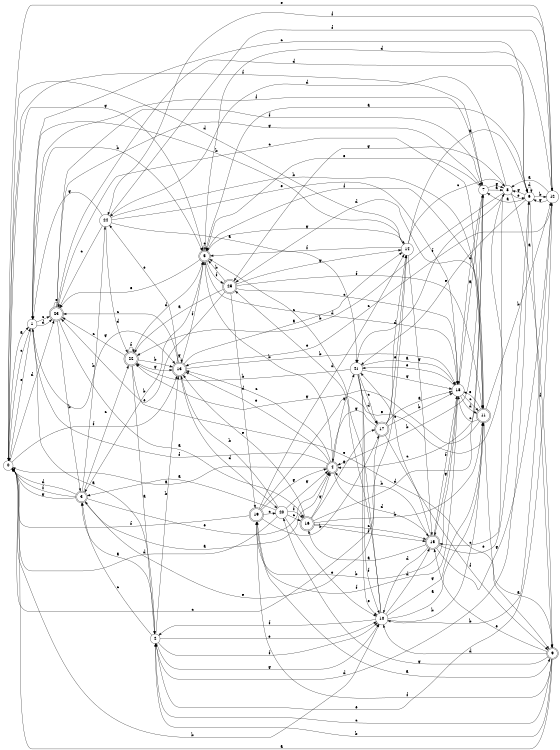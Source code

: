 digraph n21_1 {
__start0 [label="" shape="none"];

rankdir=LR;
size="8,5";

s0 [style="filled", color="black", fillcolor="white" shape="circle", label="0"];
s1 [style="filled", color="black", fillcolor="white" shape="circle", label="1"];
s2 [style="filled", color="black", fillcolor="white" shape="circle", label="2"];
s3 [style="rounded,filled", color="black", fillcolor="white" shape="doublecircle", label="3"];
s4 [style="rounded,filled", color="black", fillcolor="white" shape="doublecircle", label="4"];
s5 [style="rounded,filled", color="black", fillcolor="white" shape="doublecircle", label="5"];
s6 [style="filled", color="black", fillcolor="white" shape="circle", label="6"];
s7 [style="filled", color="black", fillcolor="white" shape="circle", label="7"];
s8 [style="filled", color="black", fillcolor="white" shape="circle", label="8"];
s9 [style="rounded,filled", color="black", fillcolor="white" shape="doublecircle", label="9"];
s10 [style="filled", color="black", fillcolor="white" shape="circle", label="10"];
s11 [style="rounded,filled", color="black", fillcolor="white" shape="doublecircle", label="11"];
s12 [style="filled", color="black", fillcolor="white" shape="circle", label="12"];
s13 [style="rounded,filled", color="black", fillcolor="white" shape="doublecircle", label="13"];
s14 [style="filled", color="black", fillcolor="white" shape="circle", label="14"];
s15 [style="rounded,filled", color="black", fillcolor="white" shape="doublecircle", label="15"];
s16 [style="rounded,filled", color="black", fillcolor="white" shape="doublecircle", label="16"];
s17 [style="rounded,filled", color="black", fillcolor="white" shape="doublecircle", label="17"];
s18 [style="filled", color="black", fillcolor="white" shape="circle", label="18"];
s19 [style="rounded,filled", color="black", fillcolor="white" shape="doublecircle", label="19"];
s20 [style="filled", color="black", fillcolor="white" shape="circle", label="20"];
s21 [style="filled", color="black", fillcolor="white" shape="circle", label="21"];
s22 [style="rounded,filled", color="black", fillcolor="white" shape="doublecircle", label="22"];
s23 [style="rounded,filled", color="black", fillcolor="white" shape="doublecircle", label="23"];
s24 [style="filled", color="black", fillcolor="white" shape="circle", label="24"];
s25 [style="rounded,filled", color="black", fillcolor="white" shape="doublecircle", label="25"];
s0 -> s1 [label="a"];
s0 -> s10 [label="b"];
s0 -> s1 [label="c"];
s0 -> s23 [label="d"];
s0 -> s12 [label="e"];
s0 -> s13 [label="f"];
s0 -> s5 [label="g"];
s1 -> s2 [label="a"];
s1 -> s5 [label="b"];
s1 -> s23 [label="c"];
s1 -> s23 [label="d"];
s1 -> s0 [label="e"];
s1 -> s7 [label="f"];
s1 -> s13 [label="g"];
s2 -> s3 [label="a"];
s2 -> s13 [label="b"];
s2 -> s3 [label="c"];
s2 -> s6 [label="d"];
s2 -> s10 [label="e"];
s2 -> s10 [label="f"];
s2 -> s10 [label="g"];
s3 -> s4 [label="a"];
s3 -> s24 [label="b"];
s3 -> s22 [label="c"];
s3 -> s0 [label="d"];
s3 -> s4 [label="e"];
s3 -> s0 [label="f"];
s3 -> s0 [label="g"];
s4 -> s0 [label="a"];
s4 -> s5 [label="b"];
s4 -> s13 [label="c"];
s4 -> s15 [label="d"];
s4 -> s13 [label="e"];
s4 -> s1 [label="f"];
s4 -> s21 [label="g"];
s5 -> s6 [label="a"];
s5 -> s3 [label="b"];
s5 -> s5 [label="c"];
s5 -> s18 [label="d"];
s5 -> s23 [label="e"];
s5 -> s25 [label="f"];
s5 -> s14 [label="g"];
s6 -> s7 [label="a"];
s6 -> s12 [label="b"];
s6 -> s1 [label="c"];
s6 -> s6 [label="d"];
s6 -> s21 [label="e"];
s6 -> s9 [label="f"];
s6 -> s8 [label="g"];
s7 -> s8 [label="a"];
s7 -> s4 [label="b"];
s7 -> s4 [label="c"];
s7 -> s18 [label="d"];
s7 -> s5 [label="e"];
s7 -> s0 [label="f"];
s7 -> s8 [label="g"];
s8 -> s9 [label="a"];
s8 -> s22 [label="b"];
s8 -> s15 [label="c"];
s8 -> s24 [label="d"];
s8 -> s6 [label="e"];
s8 -> s21 [label="f"];
s8 -> s25 [label="g"];
s9 -> s0 [label="a"];
s9 -> s2 [label="b"];
s9 -> s2 [label="c"];
s9 -> s10 [label="d"];
s9 -> s15 [label="e"];
s9 -> s19 [label="f"];
s9 -> s20 [label="g"];
s10 -> s11 [label="a"];
s10 -> s11 [label="b"];
s10 -> s5 [label="c"];
s10 -> s15 [label="d"];
s10 -> s25 [label="e"];
s10 -> s2 [label="f"];
s10 -> s11 [label="g"];
s11 -> s9 [label="a"];
s11 -> s12 [label="b"];
s11 -> s18 [label="c"];
s11 -> s25 [label="d"];
s11 -> s18 [label="e"];
s11 -> s5 [label="f"];
s11 -> s22 [label="g"];
s12 -> s8 [label="a"];
s12 -> s10 [label="b"];
s12 -> s13 [label="c"];
s12 -> s5 [label="d"];
s12 -> s2 [label="e"];
s12 -> s24 [label="f"];
s12 -> s6 [label="g"];
s13 -> s14 [label="a"];
s13 -> s18 [label="b"];
s13 -> s23 [label="c"];
s13 -> s20 [label="d"];
s13 -> s24 [label="e"];
s13 -> s5 [label="f"];
s13 -> s13 [label="g"];
s14 -> s6 [label="a"];
s14 -> s1 [label="b"];
s14 -> s8 [label="c"];
s14 -> s0 [label="d"];
s14 -> s3 [label="e"];
s14 -> s5 [label="f"];
s14 -> s15 [label="g"];
s15 -> s16 [label="a"];
s15 -> s4 [label="b"];
s15 -> s21 [label="c"];
s15 -> s10 [label="d"];
s15 -> s6 [label="e"];
s15 -> s18 [label="f"];
s15 -> s12 [label="g"];
s16 -> s17 [label="a"];
s16 -> s11 [label="b"];
s16 -> s15 [label="c"];
s16 -> s7 [label="d"];
s16 -> s13 [label="e"];
s16 -> s15 [label="f"];
s16 -> s4 [label="g"];
s17 -> s18 [label="a"];
s17 -> s18 [label="b"];
s17 -> s0 [label="c"];
s17 -> s14 [label="d"];
s17 -> s14 [label="e"];
s17 -> s9 [label="f"];
s17 -> s4 [label="g"];
s18 -> s7 [label="a"];
s18 -> s19 [label="b"];
s18 -> s11 [label="c"];
s18 -> s11 [label="d"];
s18 -> s21 [label="e"];
s18 -> s19 [label="f"];
s18 -> s15 [label="g"];
s19 -> s9 [label="a"];
s19 -> s17 [label="b"];
s19 -> s20 [label="c"];
s19 -> s14 [label="d"];
s19 -> s8 [label="e"];
s19 -> s0 [label="f"];
s19 -> s4 [label="g"];
s20 -> s3 [label="a"];
s20 -> s13 [label="b"];
s20 -> s16 [label="c"];
s20 -> s0 [label="d"];
s20 -> s10 [label="e"];
s20 -> s16 [label="f"];
s20 -> s4 [label="g"];
s21 -> s18 [label="a"];
s21 -> s22 [label="b"];
s21 -> s17 [label="c"];
s21 -> s17 [label="d"];
s21 -> s10 [label="e"];
s21 -> s10 [label="f"];
s21 -> s18 [label="g"];
s22 -> s2 [label="a"];
s22 -> s13 [label="b"];
s22 -> s23 [label="c"];
s22 -> s5 [label="d"];
s22 -> s9 [label="e"];
s22 -> s22 [label="f"];
s22 -> s13 [label="g"];
s23 -> s16 [label="a"];
s23 -> s3 [label="b"];
s23 -> s11 [label="c"];
s23 -> s6 [label="d"];
s23 -> s23 [label="e"];
s23 -> s7 [label="f"];
s23 -> s7 [label="g"];
s24 -> s21 [label="a"];
s24 -> s11 [label="b"];
s24 -> s23 [label="c"];
s24 -> s22 [label="d"];
s24 -> s18 [label="e"];
s24 -> s12 [label="f"];
s24 -> s1 [label="g"];
s25 -> s22 [label="a"];
s25 -> s5 [label="b"];
s25 -> s18 [label="c"];
s25 -> s19 [label="d"];
s25 -> s23 [label="e"];
s25 -> s11 [label="f"];
s25 -> s14 [label="g"];

}